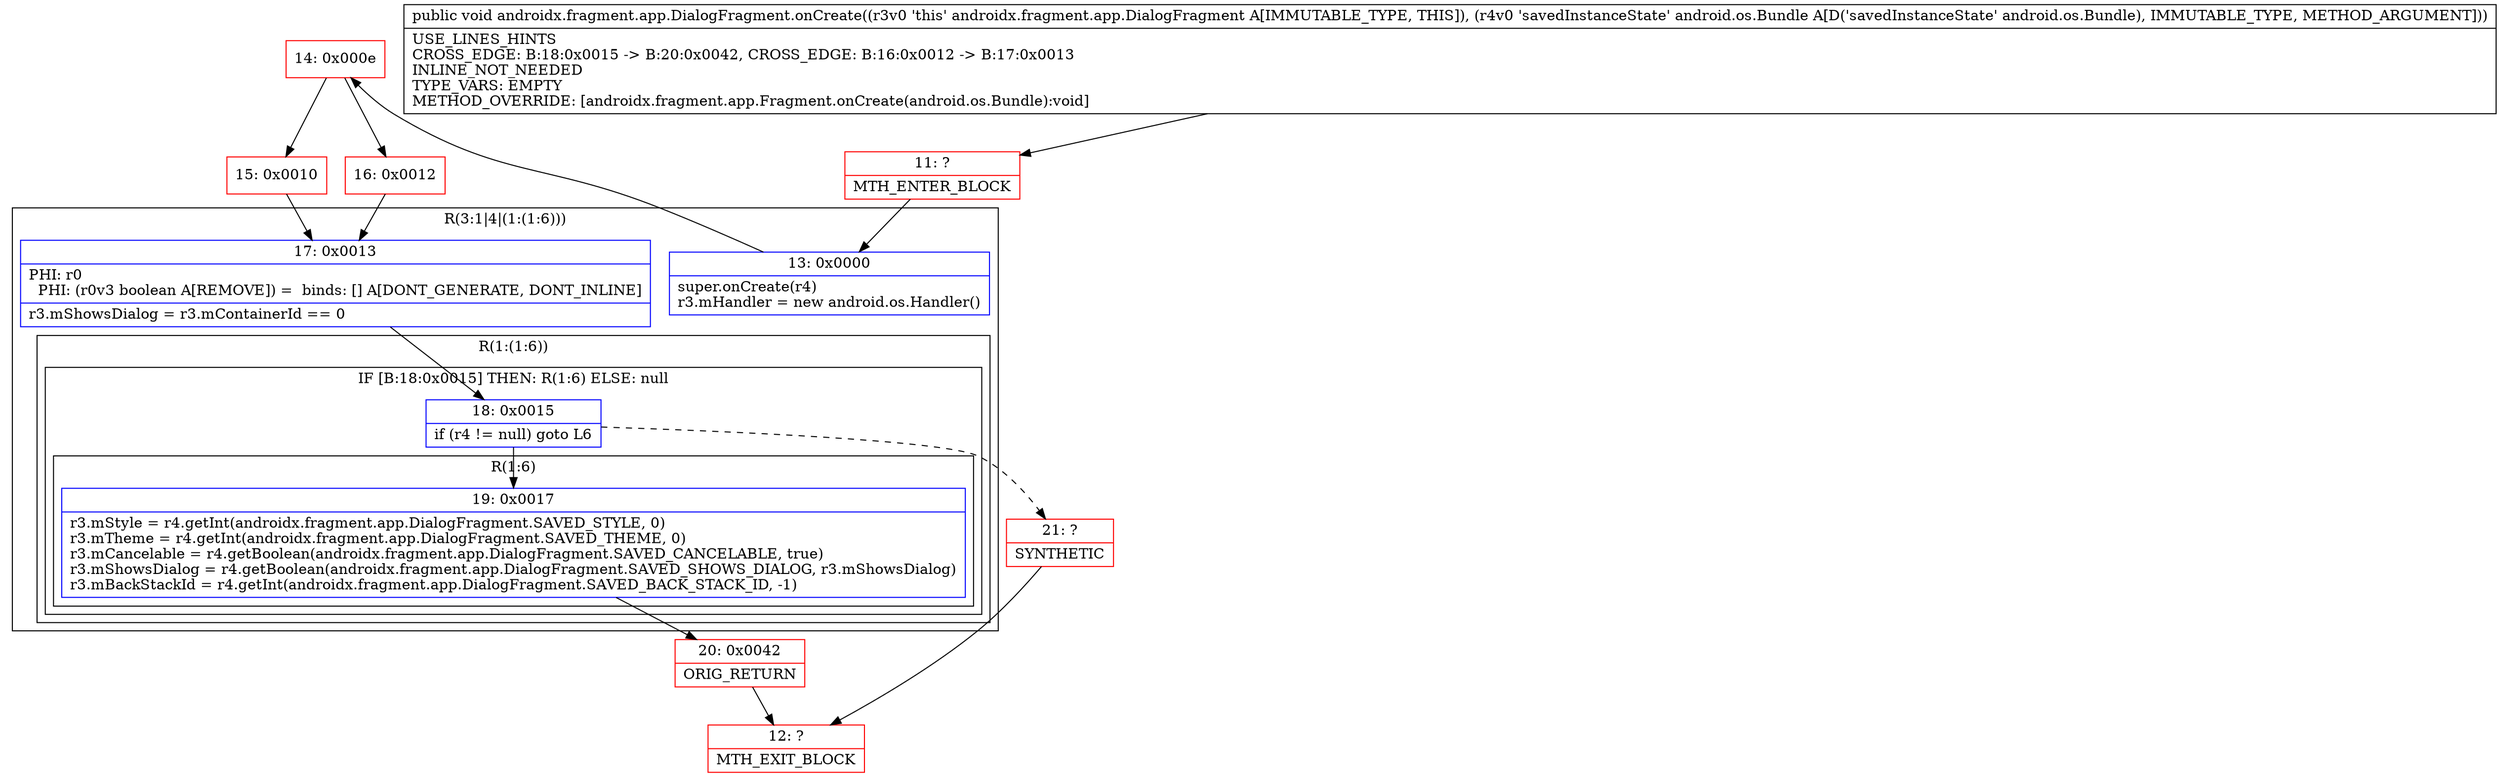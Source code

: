digraph "CFG forandroidx.fragment.app.DialogFragment.onCreate(Landroid\/os\/Bundle;)V" {
subgraph cluster_Region_1736219175 {
label = "R(3:1|4|(1:(1:6)))";
node [shape=record,color=blue];
Node_13 [shape=record,label="{13\:\ 0x0000|super.onCreate(r4)\lr3.mHandler = new android.os.Handler()\l}"];
Node_17 [shape=record,label="{17\:\ 0x0013|PHI: r0 \l  PHI: (r0v3 boolean A[REMOVE]) =  binds: [] A[DONT_GENERATE, DONT_INLINE]\l|r3.mShowsDialog = r3.mContainerId == 0\l}"];
subgraph cluster_Region_1300084802 {
label = "R(1:(1:6))";
node [shape=record,color=blue];
subgraph cluster_IfRegion_1648526216 {
label = "IF [B:18:0x0015] THEN: R(1:6) ELSE: null";
node [shape=record,color=blue];
Node_18 [shape=record,label="{18\:\ 0x0015|if (r4 != null) goto L6\l}"];
subgraph cluster_Region_1041944382 {
label = "R(1:6)";
node [shape=record,color=blue];
Node_19 [shape=record,label="{19\:\ 0x0017|r3.mStyle = r4.getInt(androidx.fragment.app.DialogFragment.SAVED_STYLE, 0)\lr3.mTheme = r4.getInt(androidx.fragment.app.DialogFragment.SAVED_THEME, 0)\lr3.mCancelable = r4.getBoolean(androidx.fragment.app.DialogFragment.SAVED_CANCELABLE, true)\lr3.mShowsDialog = r4.getBoolean(androidx.fragment.app.DialogFragment.SAVED_SHOWS_DIALOG, r3.mShowsDialog)\lr3.mBackStackId = r4.getInt(androidx.fragment.app.DialogFragment.SAVED_BACK_STACK_ID, \-1)\l}"];
}
}
}
}
Node_11 [shape=record,color=red,label="{11\:\ ?|MTH_ENTER_BLOCK\l}"];
Node_14 [shape=record,color=red,label="{14\:\ 0x000e}"];
Node_15 [shape=record,color=red,label="{15\:\ 0x0010}"];
Node_20 [shape=record,color=red,label="{20\:\ 0x0042|ORIG_RETURN\l}"];
Node_12 [shape=record,color=red,label="{12\:\ ?|MTH_EXIT_BLOCK\l}"];
Node_21 [shape=record,color=red,label="{21\:\ ?|SYNTHETIC\l}"];
Node_16 [shape=record,color=red,label="{16\:\ 0x0012}"];
MethodNode[shape=record,label="{public void androidx.fragment.app.DialogFragment.onCreate((r3v0 'this' androidx.fragment.app.DialogFragment A[IMMUTABLE_TYPE, THIS]), (r4v0 'savedInstanceState' android.os.Bundle A[D('savedInstanceState' android.os.Bundle), IMMUTABLE_TYPE, METHOD_ARGUMENT]))  | USE_LINES_HINTS\lCROSS_EDGE: B:18:0x0015 \-\> B:20:0x0042, CROSS_EDGE: B:16:0x0012 \-\> B:17:0x0013\lINLINE_NOT_NEEDED\lTYPE_VARS: EMPTY\lMETHOD_OVERRIDE: [androidx.fragment.app.Fragment.onCreate(android.os.Bundle):void]\l}"];
MethodNode -> Node_11;Node_13 -> Node_14;
Node_17 -> Node_18;
Node_18 -> Node_19;
Node_18 -> Node_21[style=dashed];
Node_19 -> Node_20;
Node_11 -> Node_13;
Node_14 -> Node_15;
Node_14 -> Node_16;
Node_15 -> Node_17;
Node_20 -> Node_12;
Node_21 -> Node_12;
Node_16 -> Node_17;
}

